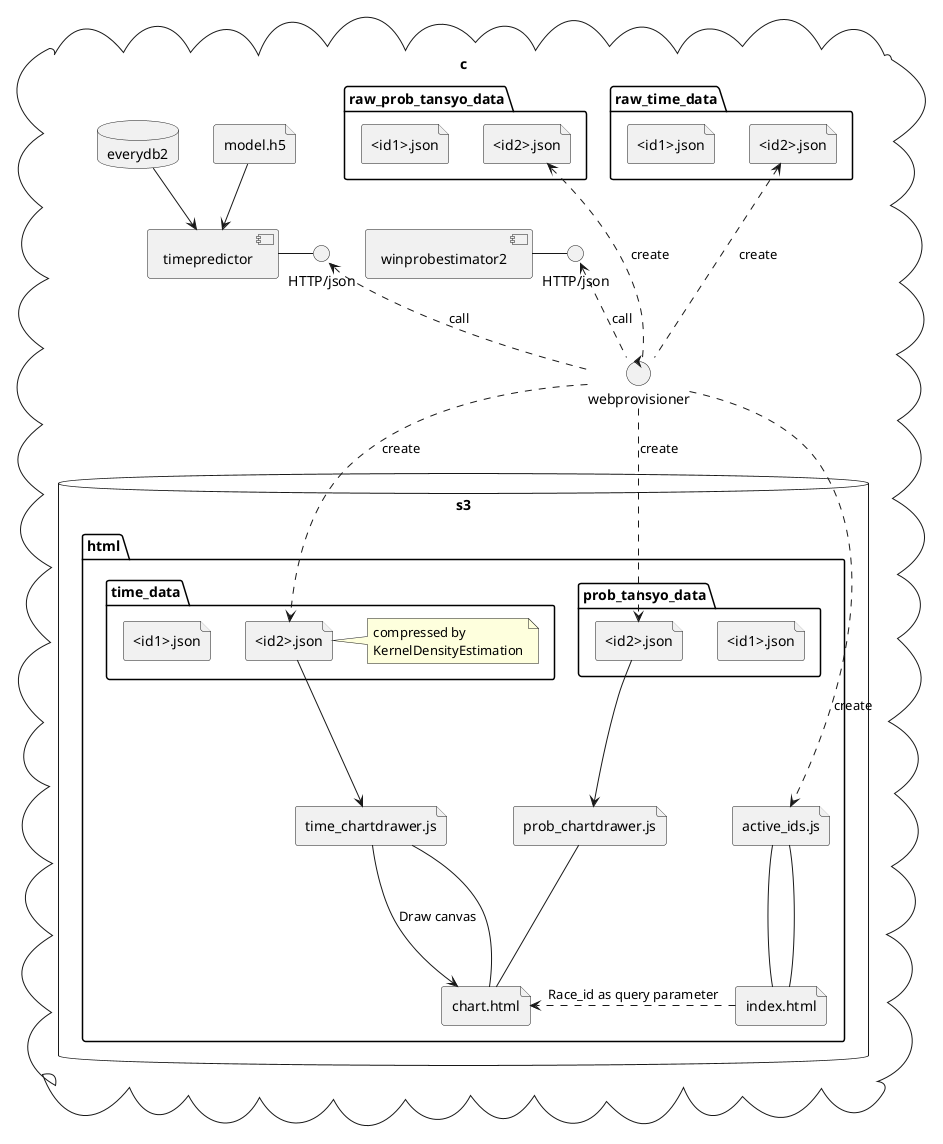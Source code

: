 @startuml

cloud c {
    database s3 {
        folder html {
            file "index.html" as index
            file "active_ids.js" as ajs
            file "time_chartdrawer.js" as tjs
            file "prob_chartdrawer.js" as pjs
            file "chart.html" as chart
            index .> chart : Race_id as query parameter

            ajs --- index

            tjs --> chart  : Draw canvas
            chart --up- tjs

            chart --up- pjs

            folder time_data {
                file "<id1>.json" as tp1
                file "<id2>.json" as tp2
                note right: compressed by \nKernelDensityEstimation
            } 

            folder prob_tansyo_data {
                file "<id1>.json" as pp1
                file "<id2>.json" as pp2
            } 
        }
    }

    file "model.h5" as model
    database everydb2
    control webprovisioner 

    component winprobestimator2
    interface "HTTP/json" as tanp_i

    component timepredictor
    interface "HTTP/json" as tp_i

    folder raw_time_data {
        file "<id1>.json" as rtp1
        file "<id2>.json" as rtp2
    } 

    folder raw_prob_tansyo_data {
        file "<id1>.json" as rpp1
        file "<id2>.json" as rpp2
    } 

    winprobestimator2 - tanp_i

    timepredictor - tp_i
    everydb2 --> timepredictor 
    model --> timepredictor

    ajs --- index
    tp2 ---> tjs
    pp2 ---> pjs

    webprovisioner .up.> tp_i : call
    webprovisioner .up.> tanp_i : call
    webprovisioner ..up.> rtp2 : create
    webprovisioner ..up.> rpp2 : create
    webprovisioner ..> tp2 : create
    webprovisioner ..> pp2 : create
    webprovisioner ..> ajs : create
}

@enduml